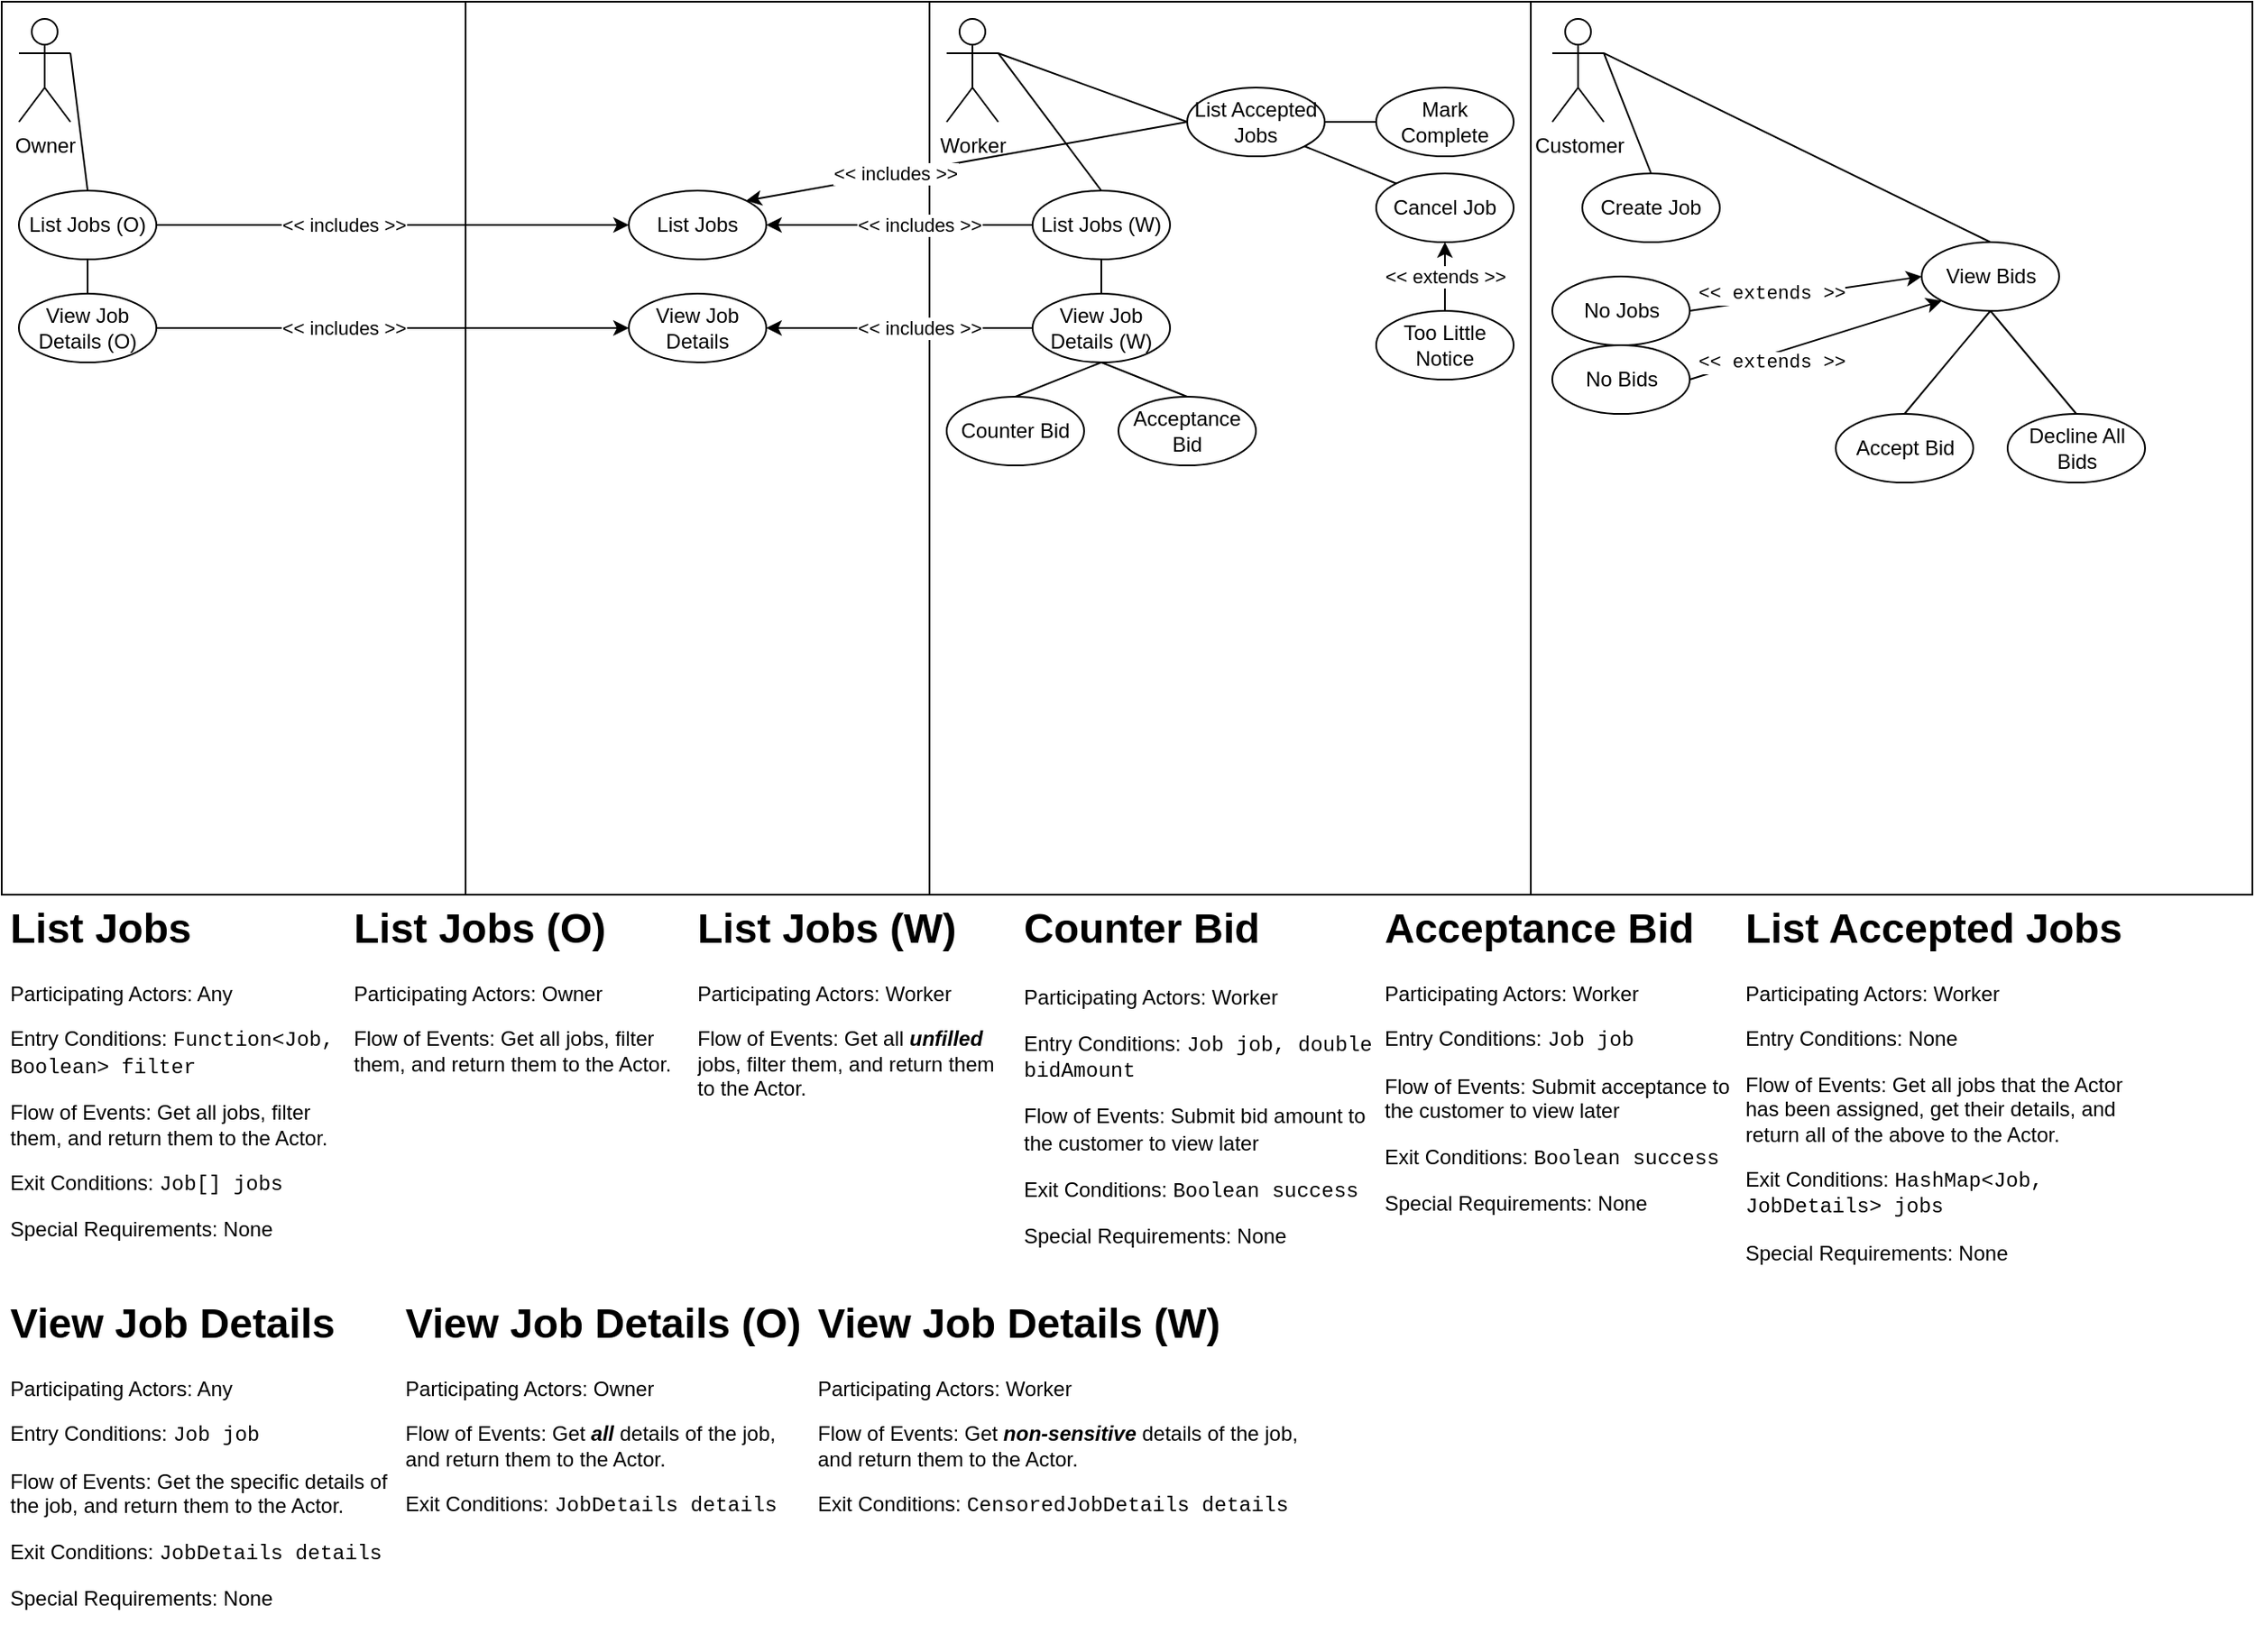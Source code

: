 <mxfile version="16.4.0" type="device"><diagram id="e7BRSkH-qnMTT6ooK6Yv" name="Page-1"><mxGraphModel dx="1511" dy="1006" grid="1" gridSize="10" guides="1" tooltips="1" connect="1" arrows="1" fold="1" page="1" pageScale="1" pageWidth="850" pageHeight="1100" math="0" shadow="0"><root><mxCell id="0"/><mxCell id="1" parent="0"/><mxCell id="eDY13qr5OeqZNVzU4VN_-59" value="" style="rounded=0;whiteSpace=wrap;html=1;fontFamily=Courier New;" vertex="1" parent="1"><mxGeometry x="900" y="10" width="420" height="520" as="geometry"/></mxCell><mxCell id="eDY13qr5OeqZNVzU4VN_-58" value="" style="rounded=0;whiteSpace=wrap;html=1;fontFamily=Courier New;" vertex="1" parent="1"><mxGeometry x="550" y="10" width="350" height="520" as="geometry"/></mxCell><mxCell id="eDY13qr5OeqZNVzU4VN_-57" value="" style="rounded=0;whiteSpace=wrap;html=1;fontFamily=Courier New;" vertex="1" parent="1"><mxGeometry x="280" y="10" width="270" height="520" as="geometry"/></mxCell><mxCell id="eDY13qr5OeqZNVzU4VN_-56" value="" style="rounded=0;whiteSpace=wrap;html=1;fontFamily=Courier New;" vertex="1" parent="1"><mxGeometry x="10" y="10" width="270" height="520" as="geometry"/></mxCell><mxCell id="eDY13qr5OeqZNVzU4VN_-1" value="Owner" style="shape=umlActor;verticalLabelPosition=bottom;verticalAlign=top;html=1;outlineConnect=0;" vertex="1" parent="1"><mxGeometry x="20" y="20" width="30" height="60" as="geometry"/></mxCell><mxCell id="eDY13qr5OeqZNVzU4VN_-2" value="Worker" style="shape=umlActor;verticalLabelPosition=bottom;verticalAlign=top;html=1;outlineConnect=0;" vertex="1" parent="1"><mxGeometry x="560" y="20" width="30" height="60" as="geometry"/></mxCell><mxCell id="eDY13qr5OeqZNVzU4VN_-3" value="Customer" style="shape=umlActor;verticalLabelPosition=bottom;verticalAlign=top;html=1;outlineConnect=0;" vertex="1" parent="1"><mxGeometry x="912.5" y="20" width="30" height="60" as="geometry"/></mxCell><mxCell id="eDY13qr5OeqZNVzU4VN_-5" value="Create Job" style="ellipse;whiteSpace=wrap;html=1;" vertex="1" parent="1"><mxGeometry x="930" y="110" width="80" height="40" as="geometry"/></mxCell><mxCell id="eDY13qr5OeqZNVzU4VN_-6" value="&lt;h1&gt;List Jobs&lt;/h1&gt;&lt;p&gt;Participating Actors: Any&lt;/p&gt;&lt;p&gt;Entry Conditions: &lt;font face=&quot;Courier New&quot;&gt;Function&amp;lt;Job, Boolean&amp;gt; filter&lt;/font&gt;&lt;/p&gt;&lt;p&gt;Flow of Events: Get all jobs, filter them, and return them to the Actor.&lt;/p&gt;&lt;p&gt;Exit Conditions: &lt;font face=&quot;Courier New&quot;&gt;Job[] jobs&lt;/font&gt;&lt;/p&gt;&lt;p&gt;Special Requirements: None&lt;/p&gt;" style="text;html=1;strokeColor=none;fillColor=none;spacing=5;spacingTop=-20;whiteSpace=wrap;overflow=hidden;rounded=0;" vertex="1" parent="1"><mxGeometry x="10" y="530" width="210" height="210" as="geometry"/></mxCell><mxCell id="eDY13qr5OeqZNVzU4VN_-7" value="List Jobs (W)" style="ellipse;whiteSpace=wrap;html=1;" vertex="1" parent="1"><mxGeometry x="610" y="120" width="80" height="40" as="geometry"/></mxCell><mxCell id="eDY13qr5OeqZNVzU4VN_-9" value="Counter Bid" style="ellipse;whiteSpace=wrap;html=1;" vertex="1" parent="1"><mxGeometry x="560" y="240" width="80" height="40" as="geometry"/></mxCell><mxCell id="eDY13qr5OeqZNVzU4VN_-12" value="" style="endArrow=none;html=1;rounded=0;entryX=1;entryY=0.333;entryDx=0;entryDy=0;entryPerimeter=0;exitX=0.5;exitY=0;exitDx=0;exitDy=0;" edge="1" parent="1" source="eDY13qr5OeqZNVzU4VN_-5" target="eDY13qr5OeqZNVzU4VN_-3"><mxGeometry width="50" height="50" relative="1" as="geometry"><mxPoint x="710" y="250" as="sourcePoint"/><mxPoint x="760" y="200" as="targetPoint"/></mxGeometry></mxCell><mxCell id="eDY13qr5OeqZNVzU4VN_-14" value="" style="endArrow=none;html=1;rounded=0;exitX=1;exitY=0.333;exitDx=0;exitDy=0;exitPerimeter=0;entryX=0.5;entryY=0;entryDx=0;entryDy=0;" edge="1" parent="1" source="eDY13qr5OeqZNVzU4VN_-2" target="eDY13qr5OeqZNVzU4VN_-7"><mxGeometry width="50" height="50" relative="1" as="geometry"><mxPoint x="460" y="200" as="sourcePoint"/><mxPoint x="510" y="150" as="targetPoint"/></mxGeometry></mxCell><mxCell id="eDY13qr5OeqZNVzU4VN_-15" value="View Job Details (W)" style="ellipse;whiteSpace=wrap;html=1;" vertex="1" parent="1"><mxGeometry x="610" y="180" width="80" height="40" as="geometry"/></mxCell><mxCell id="eDY13qr5OeqZNVzU4VN_-17" value="" style="endArrow=none;html=1;rounded=0;exitX=0.5;exitY=1;exitDx=0;exitDy=0;entryX=0.5;entryY=0;entryDx=0;entryDy=0;" edge="1" parent="1" source="eDY13qr5OeqZNVzU4VN_-7" target="eDY13qr5OeqZNVzU4VN_-15"><mxGeometry width="50" height="50" relative="1" as="geometry"><mxPoint x="590" y="400" as="sourcePoint"/><mxPoint x="640" y="350" as="targetPoint"/></mxGeometry></mxCell><mxCell id="eDY13qr5OeqZNVzU4VN_-18" value="Acceptance Bid" style="ellipse;whiteSpace=wrap;html=1;" vertex="1" parent="1"><mxGeometry x="660" y="240" width="80" height="40" as="geometry"/></mxCell><mxCell id="eDY13qr5OeqZNVzU4VN_-19" value="" style="endArrow=none;html=1;rounded=0;exitX=0.5;exitY=1;exitDx=0;exitDy=0;entryX=0.5;entryY=0;entryDx=0;entryDy=0;" edge="1" parent="1" source="eDY13qr5OeqZNVzU4VN_-15" target="eDY13qr5OeqZNVzU4VN_-9"><mxGeometry width="50" height="50" relative="1" as="geometry"><mxPoint x="670" y="430" as="sourcePoint"/><mxPoint x="720" y="380" as="targetPoint"/></mxGeometry></mxCell><mxCell id="eDY13qr5OeqZNVzU4VN_-20" value="" style="endArrow=none;html=1;rounded=0;exitX=0.5;exitY=1;exitDx=0;exitDy=0;entryX=0.5;entryY=0;entryDx=0;entryDy=0;" edge="1" parent="1" source="eDY13qr5OeqZNVzU4VN_-15" target="eDY13qr5OeqZNVzU4VN_-18"><mxGeometry width="50" height="50" relative="1" as="geometry"><mxPoint x="610" y="400" as="sourcePoint"/><mxPoint x="660" y="350" as="targetPoint"/></mxGeometry></mxCell><mxCell id="eDY13qr5OeqZNVzU4VN_-21" value="View Bids" style="ellipse;whiteSpace=wrap;html=1;" vertex="1" parent="1"><mxGeometry x="1127.5" y="150" width="80" height="40" as="geometry"/></mxCell><mxCell id="eDY13qr5OeqZNVzU4VN_-23" value="" style="endArrow=none;html=1;rounded=0;exitX=1;exitY=0.333;exitDx=0;exitDy=0;exitPerimeter=0;entryX=0.5;entryY=0;entryDx=0;entryDy=0;" edge="1" parent="1" source="eDY13qr5OeqZNVzU4VN_-3" target="eDY13qr5OeqZNVzU4VN_-21"><mxGeometry width="50" height="50" relative="1" as="geometry"><mxPoint x="820" y="220" as="sourcePoint"/><mxPoint x="870" y="170" as="targetPoint"/></mxGeometry></mxCell><mxCell id="eDY13qr5OeqZNVzU4VN_-24" value="Accept Bid" style="ellipse;whiteSpace=wrap;html=1;" vertex="1" parent="1"><mxGeometry x="1077.5" y="250" width="80" height="40" as="geometry"/></mxCell><mxCell id="eDY13qr5OeqZNVzU4VN_-25" value="Decline All Bids" style="ellipse;whiteSpace=wrap;html=1;" vertex="1" parent="1"><mxGeometry x="1177.5" y="250" width="80" height="40" as="geometry"/></mxCell><mxCell id="eDY13qr5OeqZNVzU4VN_-26" value="" style="endArrow=none;html=1;rounded=0;entryX=0.5;entryY=1;entryDx=0;entryDy=0;exitX=0.5;exitY=0;exitDx=0;exitDy=0;" edge="1" parent="1" source="eDY13qr5OeqZNVzU4VN_-24" target="eDY13qr5OeqZNVzU4VN_-21"><mxGeometry width="50" height="50" relative="1" as="geometry"><mxPoint x="810" y="430" as="sourcePoint"/><mxPoint x="860" y="380" as="targetPoint"/></mxGeometry></mxCell><mxCell id="eDY13qr5OeqZNVzU4VN_-27" value="" style="endArrow=none;html=1;rounded=0;entryX=0.5;entryY=1;entryDx=0;entryDy=0;exitX=0.5;exitY=0;exitDx=0;exitDy=0;" edge="1" parent="1" source="eDY13qr5OeqZNVzU4VN_-25" target="eDY13qr5OeqZNVzU4VN_-21"><mxGeometry width="50" height="50" relative="1" as="geometry"><mxPoint x="840" y="450" as="sourcePoint"/><mxPoint x="890" y="400" as="targetPoint"/></mxGeometry></mxCell><mxCell id="eDY13qr5OeqZNVzU4VN_-28" value="List Jobs" style="ellipse;whiteSpace=wrap;html=1;" vertex="1" parent="1"><mxGeometry x="375" y="120" width="80" height="40" as="geometry"/></mxCell><mxCell id="eDY13qr5OeqZNVzU4VN_-31" value="" style="endArrow=classic;html=1;rounded=0;entryX=1;entryY=0.5;entryDx=0;entryDy=0;exitX=0;exitY=0.5;exitDx=0;exitDy=0;shadow=0;" edge="1" parent="1" source="eDY13qr5OeqZNVzU4VN_-7" target="eDY13qr5OeqZNVzU4VN_-28"><mxGeometry width="50" height="50" relative="1" as="geometry"><mxPoint x="700" y="480" as="sourcePoint"/><mxPoint x="750" y="430" as="targetPoint"/></mxGeometry></mxCell><mxCell id="eDY13qr5OeqZNVzU4VN_-32" value="&amp;lt;&amp;lt; includes &amp;gt;&amp;gt;" style="edgeLabel;html=1;align=center;verticalAlign=middle;resizable=0;points=[];" vertex="1" connectable="0" parent="eDY13qr5OeqZNVzU4VN_-31"><mxGeometry x="-0.291" y="5" relative="1" as="geometry"><mxPoint x="-11" y="-5" as="offset"/></mxGeometry></mxCell><mxCell id="eDY13qr5OeqZNVzU4VN_-35" value="View Job Details" style="ellipse;whiteSpace=wrap;html=1;" vertex="1" parent="1"><mxGeometry x="375" y="180" width="80" height="40" as="geometry"/></mxCell><mxCell id="eDY13qr5OeqZNVzU4VN_-40" value="" style="endArrow=classic;html=1;rounded=0;entryX=1;entryY=0.5;entryDx=0;entryDy=0;exitX=0;exitY=0.5;exitDx=0;exitDy=0;shadow=0;" edge="1" parent="1" source="eDY13qr5OeqZNVzU4VN_-15" target="eDY13qr5OeqZNVzU4VN_-35"><mxGeometry width="50" height="50" relative="1" as="geometry"><mxPoint x="440" y="290" as="sourcePoint"/><mxPoint x="330" y="290" as="targetPoint"/></mxGeometry></mxCell><mxCell id="eDY13qr5OeqZNVzU4VN_-41" value="&amp;lt;&amp;lt; includes &amp;gt;&amp;gt;" style="edgeLabel;html=1;align=center;verticalAlign=middle;resizable=0;points=[];" vertex="1" connectable="0" parent="eDY13qr5OeqZNVzU4VN_-40"><mxGeometry x="-0.291" y="5" relative="1" as="geometry"><mxPoint x="-11" y="-5" as="offset"/></mxGeometry></mxCell><mxCell id="eDY13qr5OeqZNVzU4VN_-42" value="" style="endArrow=classic;html=1;rounded=0;entryX=0;entryY=0.5;entryDx=0;entryDy=0;shadow=0;exitX=1;exitY=0.5;exitDx=0;exitDy=0;" edge="1" parent="1" source="eDY13qr5OeqZNVzU4VN_-46" target="eDY13qr5OeqZNVzU4VN_-28"><mxGeometry width="50" height="50" relative="1" as="geometry"><mxPoint x="130" y="280" as="sourcePoint"/><mxPoint x="110" y="279.5" as="targetPoint"/></mxGeometry></mxCell><mxCell id="eDY13qr5OeqZNVzU4VN_-43" value="&amp;lt;&amp;lt; includes &amp;gt;&amp;gt;" style="edgeLabel;html=1;align=center;verticalAlign=middle;resizable=0;points=[];" vertex="1" connectable="0" parent="eDY13qr5OeqZNVzU4VN_-42"><mxGeometry x="-0.291" y="5" relative="1" as="geometry"><mxPoint x="11" y="5" as="offset"/></mxGeometry></mxCell><mxCell id="eDY13qr5OeqZNVzU4VN_-44" value="" style="endArrow=classic;html=1;rounded=0;entryX=0;entryY=0.5;entryDx=0;entryDy=0;shadow=0;exitX=1;exitY=0.5;exitDx=0;exitDy=0;" edge="1" parent="1" source="eDY13qr5OeqZNVzU4VN_-47" target="eDY13qr5OeqZNVzU4VN_-35"><mxGeometry width="50" height="50" relative="1" as="geometry"><mxPoint x="130" y="340" as="sourcePoint"/><mxPoint x="240" y="360" as="targetPoint"/></mxGeometry></mxCell><mxCell id="eDY13qr5OeqZNVzU4VN_-45" value="&amp;lt;&amp;lt; includes &amp;gt;&amp;gt;" style="edgeLabel;html=1;align=center;verticalAlign=middle;resizable=0;points=[];" vertex="1" connectable="0" parent="eDY13qr5OeqZNVzU4VN_-44"><mxGeometry x="-0.291" y="5" relative="1" as="geometry"><mxPoint x="11" y="5" as="offset"/></mxGeometry></mxCell><mxCell id="eDY13qr5OeqZNVzU4VN_-46" value="List Jobs (O)" style="ellipse;whiteSpace=wrap;html=1;" vertex="1" parent="1"><mxGeometry x="20" y="120" width="80" height="40" as="geometry"/></mxCell><mxCell id="eDY13qr5OeqZNVzU4VN_-47" value="View Job Details (O)" style="ellipse;whiteSpace=wrap;html=1;" vertex="1" parent="1"><mxGeometry x="20" y="180" width="80" height="40" as="geometry"/></mxCell><mxCell id="eDY13qr5OeqZNVzU4VN_-49" value="" style="endArrow=none;html=1;rounded=0;shadow=0;entryX=1;entryY=0.333;entryDx=0;entryDy=0;entryPerimeter=0;exitX=0.5;exitY=0;exitDx=0;exitDy=0;" edge="1" parent="1" source="eDY13qr5OeqZNVzU4VN_-46" target="eDY13qr5OeqZNVzU4VN_-1"><mxGeometry width="50" height="50" relative="1" as="geometry"><mxPoint x="210" y="220" as="sourcePoint"/><mxPoint x="260" y="170" as="targetPoint"/></mxGeometry></mxCell><mxCell id="eDY13qr5OeqZNVzU4VN_-50" value="" style="endArrow=none;html=1;rounded=0;shadow=0;entryX=0.5;entryY=1;entryDx=0;entryDy=0;exitX=0.5;exitY=0;exitDx=0;exitDy=0;" edge="1" parent="1" source="eDY13qr5OeqZNVzU4VN_-47" target="eDY13qr5OeqZNVzU4VN_-46"><mxGeometry width="50" height="50" relative="1" as="geometry"><mxPoint x="250" y="210" as="sourcePoint"/><mxPoint x="300" y="160" as="targetPoint"/></mxGeometry></mxCell><mxCell id="eDY13qr5OeqZNVzU4VN_-51" value="&lt;h1&gt;List Jobs (O)&lt;/h1&gt;&lt;p&gt;Participating Actors: Owner&lt;/p&gt;&lt;p&gt;Flow of Events: Get all jobs, filter them, and return them to the Actor.&lt;/p&gt;" style="text;html=1;strokeColor=none;fillColor=none;spacing=5;spacingTop=-20;whiteSpace=wrap;overflow=hidden;rounded=0;" vertex="1" parent="1"><mxGeometry x="210" y="530" width="200" height="110" as="geometry"/></mxCell><mxCell id="eDY13qr5OeqZNVzU4VN_-52" value="&lt;h1&gt;List Jobs (W)&lt;/h1&gt;&lt;p&gt;Participating Actors: Worker&lt;/p&gt;&lt;p&gt;Flow of Events: Get all &lt;b&gt;&lt;i&gt;unfilled&lt;/i&gt;&lt;/b&gt; jobs, filter them, and return them to the Actor.&lt;/p&gt;" style="text;html=1;strokeColor=none;fillColor=none;spacing=5;spacingTop=-20;whiteSpace=wrap;overflow=hidden;rounded=0;" vertex="1" parent="1"><mxGeometry x="410" y="530" width="190" height="120" as="geometry"/></mxCell><mxCell id="eDY13qr5OeqZNVzU4VN_-53" value="&lt;h1&gt;View Job Details&lt;/h1&gt;&lt;p&gt;Participating Actors: Any&lt;/p&gt;&lt;p&gt;Entry Conditions: &lt;font face=&quot;Courier New&quot;&gt;Job job&lt;/font&gt;&lt;/p&gt;&lt;p&gt;Flow of Events: Get the specific details of the job, and return them to the Actor.&lt;/p&gt;&lt;p&gt;Exit Conditions: &lt;font face=&quot;Courier New&quot;&gt;JobDetails details&lt;/font&gt;&lt;/p&gt;&lt;p&gt;Special Requirements: None&lt;/p&gt;" style="text;html=1;strokeColor=none;fillColor=none;spacing=5;spacingTop=-20;whiteSpace=wrap;overflow=hidden;rounded=0;" vertex="1" parent="1"><mxGeometry x="10" y="760" width="230" height="210" as="geometry"/></mxCell><mxCell id="eDY13qr5OeqZNVzU4VN_-54" value="&lt;h1&gt;View Job Details (O)&lt;/h1&gt;&lt;p&gt;Participating Actors: Owner&lt;/p&gt;&lt;p&gt;Flow of Events: Get &lt;b&gt;&lt;i&gt;all&lt;/i&gt;&lt;/b&gt; details of the job, and return them to the Actor.&lt;/p&gt;&lt;p&gt;Exit Conditions: &lt;font face=&quot;Courier New&quot;&gt;JobDetails details&lt;/font&gt;&lt;/p&gt;" style="text;html=1;strokeColor=none;fillColor=none;spacing=5;spacingTop=-20;whiteSpace=wrap;overflow=hidden;rounded=0;" vertex="1" parent="1"><mxGeometry x="240" y="760" width="240" height="210" as="geometry"/></mxCell><mxCell id="eDY13qr5OeqZNVzU4VN_-55" value="&lt;h1&gt;View Job Details (W)&lt;/h1&gt;&lt;p&gt;Participating Actors: Worker&lt;/p&gt;&lt;p&gt;Flow of Events: Get &lt;b&gt;&lt;i&gt;non-sensitive&lt;/i&gt;&lt;/b&gt;&amp;nbsp;details of the job, and return them to the Actor.&lt;/p&gt;&lt;p&gt;Exit Conditions: &lt;font face=&quot;Courier New&quot;&gt;CensoredJobDetails details&lt;/font&gt;&lt;/p&gt;" style="text;html=1;strokeColor=none;fillColor=none;spacing=5;spacingTop=-20;whiteSpace=wrap;overflow=hidden;rounded=0;" vertex="1" parent="1"><mxGeometry x="480" y="760" width="290" height="210" as="geometry"/></mxCell><mxCell id="eDY13qr5OeqZNVzU4VN_-62" value="No Jobs" style="ellipse;whiteSpace=wrap;html=1;" vertex="1" parent="1"><mxGeometry x="912.5" y="170" width="80" height="40" as="geometry"/></mxCell><mxCell id="eDY13qr5OeqZNVzU4VN_-63" value="No Bids" style="ellipse;whiteSpace=wrap;html=1;" vertex="1" parent="1"><mxGeometry x="912.5" y="210" width="80" height="40" as="geometry"/></mxCell><mxCell id="eDY13qr5OeqZNVzU4VN_-64" value="&amp;lt;&amp;lt; extends &amp;gt;&amp;gt;" style="endArrow=classic;html=1;rounded=0;shadow=0;fontFamily=Courier New;exitX=1;exitY=0.5;exitDx=0;exitDy=0;entryX=0;entryY=0.5;entryDx=0;entryDy=0;labelBackgroundColor=default;" edge="1" parent="1" source="eDY13qr5OeqZNVzU4VN_-62" target="eDY13qr5OeqZNVzU4VN_-21"><mxGeometry x="-0.29" y="3" width="50" height="50" relative="1" as="geometry"><mxPoint x="900" y="630" as="sourcePoint"/><mxPoint x="950" y="580" as="targetPoint"/><mxPoint as="offset"/></mxGeometry></mxCell><mxCell id="eDY13qr5OeqZNVzU4VN_-65" value="" style="endArrow=classic;html=1;rounded=0;shadow=0;fontFamily=Courier New;exitX=1;exitY=0.5;exitDx=0;exitDy=0;entryX=0;entryY=1;entryDx=0;entryDy=0;" edge="1" parent="1" source="eDY13qr5OeqZNVzU4VN_-63" target="eDY13qr5OeqZNVzU4VN_-21"><mxGeometry width="50" height="50" relative="1" as="geometry"><mxPoint x="920" y="610" as="sourcePoint"/><mxPoint x="970" y="560" as="targetPoint"/></mxGeometry></mxCell><mxCell id="eDY13qr5OeqZNVzU4VN_-66" value="&amp;lt;&amp;lt; extends &amp;gt;&amp;gt;" style="edgeLabel;html=1;align=center;verticalAlign=middle;resizable=0;points=[];fontFamily=Courier New;" vertex="1" connectable="0" parent="eDY13qr5OeqZNVzU4VN_-65"><mxGeometry x="-0.207" y="-1" relative="1" as="geometry"><mxPoint x="-11" y="7" as="offset"/></mxGeometry></mxCell><mxCell id="eDY13qr5OeqZNVzU4VN_-67" value="&lt;h1&gt;&lt;font face=&quot;Helvetica&quot;&gt;Counter Bid&lt;/font&gt;&lt;/h1&gt;&lt;p&gt;&lt;font face=&quot;Helvetica&quot;&gt;Participating Actors: Worker&lt;/font&gt;&lt;/p&gt;&lt;p&gt;&lt;font face=&quot;Helvetica&quot;&gt;Entry Conditions: &lt;/font&gt;Job job, double bidAmount&lt;/p&gt;&lt;p&gt;&lt;font face=&quot;Helvetica&quot;&gt;Flow of Events: Submit bid amount to the customer to view later&lt;/font&gt;&lt;/p&gt;&lt;p&gt;&lt;font face=&quot;Helvetica&quot;&gt;Exit Conditions: &lt;/font&gt;Boolean success&lt;/p&gt;&lt;p&gt;&lt;font face=&quot;Helvetica&quot;&gt;Special Requirements: None&lt;/font&gt;&lt;/p&gt;" style="text;html=1;strokeColor=none;fillColor=none;spacing=5;spacingTop=-20;whiteSpace=wrap;overflow=hidden;rounded=0;fontFamily=Courier New;" vertex="1" parent="1"><mxGeometry x="600" y="530" width="212" height="220" as="geometry"/></mxCell><mxCell id="eDY13qr5OeqZNVzU4VN_-68" value="List Accepted Jobs" style="ellipse;whiteSpace=wrap;html=1;" vertex="1" parent="1"><mxGeometry x="700" y="60" width="80" height="40" as="geometry"/></mxCell><mxCell id="eDY13qr5OeqZNVzU4VN_-70" value="" style="endArrow=none;html=1;rounded=0;exitX=1;exitY=0.333;exitDx=0;exitDy=0;exitPerimeter=0;entryX=0;entryY=0.5;entryDx=0;entryDy=0;" edge="1" parent="1" source="eDY13qr5OeqZNVzU4VN_-2" target="eDY13qr5OeqZNVzU4VN_-68"><mxGeometry width="50" height="50" relative="1" as="geometry"><mxPoint x="600" y="50" as="sourcePoint"/><mxPoint x="660" y="130" as="targetPoint"/></mxGeometry></mxCell><mxCell id="eDY13qr5OeqZNVzU4VN_-71" value="" style="endArrow=classic;html=1;rounded=0;shadow=0;labelBackgroundColor=default;fontFamily=Helvetica;entryX=1;entryY=0;entryDx=0;entryDy=0;exitX=0;exitY=0.5;exitDx=0;exitDy=0;" edge="1" parent="1" source="eDY13qr5OeqZNVzU4VN_-68" target="eDY13qr5OeqZNVzU4VN_-28"><mxGeometry width="50" height="50" relative="1" as="geometry"><mxPoint x="650" y="610" as="sourcePoint"/><mxPoint x="700" y="560" as="targetPoint"/></mxGeometry></mxCell><mxCell id="eDY13qr5OeqZNVzU4VN_-72" value="&amp;lt;&amp;lt; includes &amp;gt;&amp;gt;" style="edgeLabel;html=1;align=center;verticalAlign=middle;resizable=0;points=[];fontFamily=Helvetica;" vertex="1" connectable="0" parent="eDY13qr5OeqZNVzU4VN_-71"><mxGeometry x="0.563" y="3" relative="1" as="geometry"><mxPoint x="30" y="-9" as="offset"/></mxGeometry></mxCell><mxCell id="eDY13qr5OeqZNVzU4VN_-73" value="Cancel Job" style="ellipse;whiteSpace=wrap;html=1;" vertex="1" parent="1"><mxGeometry x="810" y="110" width="80" height="40" as="geometry"/></mxCell><mxCell id="eDY13qr5OeqZNVzU4VN_-74" value="Mark Complete" style="ellipse;whiteSpace=wrap;html=1;" vertex="1" parent="1"><mxGeometry x="810" y="60" width="80" height="40" as="geometry"/></mxCell><mxCell id="eDY13qr5OeqZNVzU4VN_-75" value="" style="endArrow=none;html=1;rounded=0;shadow=0;labelBackgroundColor=default;fontFamily=Helvetica;entryX=1;entryY=0.5;entryDx=0;entryDy=0;exitX=0;exitY=0.5;exitDx=0;exitDy=0;" edge="1" parent="1" source="eDY13qr5OeqZNVzU4VN_-74" target="eDY13qr5OeqZNVzU4VN_-68"><mxGeometry width="50" height="50" relative="1" as="geometry"><mxPoint x="800" y="610" as="sourcePoint"/><mxPoint x="850" y="560" as="targetPoint"/></mxGeometry></mxCell><mxCell id="eDY13qr5OeqZNVzU4VN_-76" value="" style="endArrow=none;html=1;rounded=0;shadow=0;labelBackgroundColor=default;fontFamily=Helvetica;entryX=1;entryY=1;entryDx=0;entryDy=0;exitX=0;exitY=0;exitDx=0;exitDy=0;" edge="1" parent="1" source="eDY13qr5OeqZNVzU4VN_-73" target="eDY13qr5OeqZNVzU4VN_-68"><mxGeometry width="50" height="50" relative="1" as="geometry"><mxPoint x="770" y="600" as="sourcePoint"/><mxPoint x="820" y="550" as="targetPoint"/></mxGeometry></mxCell><mxCell id="eDY13qr5OeqZNVzU4VN_-77" value="&amp;lt;&amp;lt; extends &amp;gt;&amp;gt;" style="endArrow=classic;html=1;rounded=0;shadow=0;labelBackgroundColor=default;fontFamily=Helvetica;entryX=0.5;entryY=1;entryDx=0;entryDy=0;exitX=0.5;exitY=0;exitDx=0;exitDy=0;" edge="1" parent="1" source="eDY13qr5OeqZNVzU4VN_-78" target="eDY13qr5OeqZNVzU4VN_-73"><mxGeometry width="50" height="50" relative="1" as="geometry"><mxPoint x="758" y="200" as="sourcePoint"/><mxPoint x="808" y="150" as="targetPoint"/></mxGeometry></mxCell><mxCell id="eDY13qr5OeqZNVzU4VN_-78" value="Too Little Notice" style="ellipse;whiteSpace=wrap;html=1;" vertex="1" parent="1"><mxGeometry x="810" y="190" width="80" height="40" as="geometry"/></mxCell><mxCell id="eDY13qr5OeqZNVzU4VN_-79" value="&lt;h1&gt;Acceptance Bid&lt;/h1&gt;&lt;p&gt;Participating Actors: Worker&lt;/p&gt;&lt;p&gt;Entry Conditions: &lt;font face=&quot;Courier New&quot;&gt;Job job&lt;/font&gt;&lt;/p&gt;&lt;p&gt;Flow of Events: Submit acceptance to the customer to view later&lt;/p&gt;&lt;p&gt;Exit Conditions: &lt;font face=&quot;Courier New&quot;&gt;Boolean success&lt;/font&gt;&lt;/p&gt;&lt;p&gt;Special Requirements: None&lt;/p&gt;" style="text;html=1;strokeColor=none;fillColor=none;spacing=5;spacingTop=-20;whiteSpace=wrap;overflow=hidden;rounded=0;fontFamily=Helvetica;" vertex="1" parent="1"><mxGeometry x="810" y="530" width="210" height="200" as="geometry"/></mxCell><mxCell id="eDY13qr5OeqZNVzU4VN_-80" value="&lt;h1&gt;List Accepted Jobs&lt;/h1&gt;&lt;p&gt;Participating Actors: Worker&lt;/p&gt;&lt;p&gt;Entry Conditions: None&lt;/p&gt;&lt;p&gt;Flow of Events: Get all jobs that the Actor has been assigned, get their details, and return all of the above to the Actor.&lt;/p&gt;&lt;p&gt;Exit Conditions: &lt;font face=&quot;Courier New&quot;&gt;HashMap&amp;lt;Job, JobDetails&amp;gt; jobs&lt;/font&gt;&lt;/p&gt;&lt;p&gt;Special Requirements: None&lt;/p&gt;" style="text;html=1;strokeColor=none;fillColor=none;spacing=5;spacingTop=-20;whiteSpace=wrap;overflow=hidden;rounded=0;fontFamily=Helvetica;" vertex="1" parent="1"><mxGeometry x="1020" y="530" width="237" height="220" as="geometry"/></mxCell></root></mxGraphModel></diagram></mxfile>